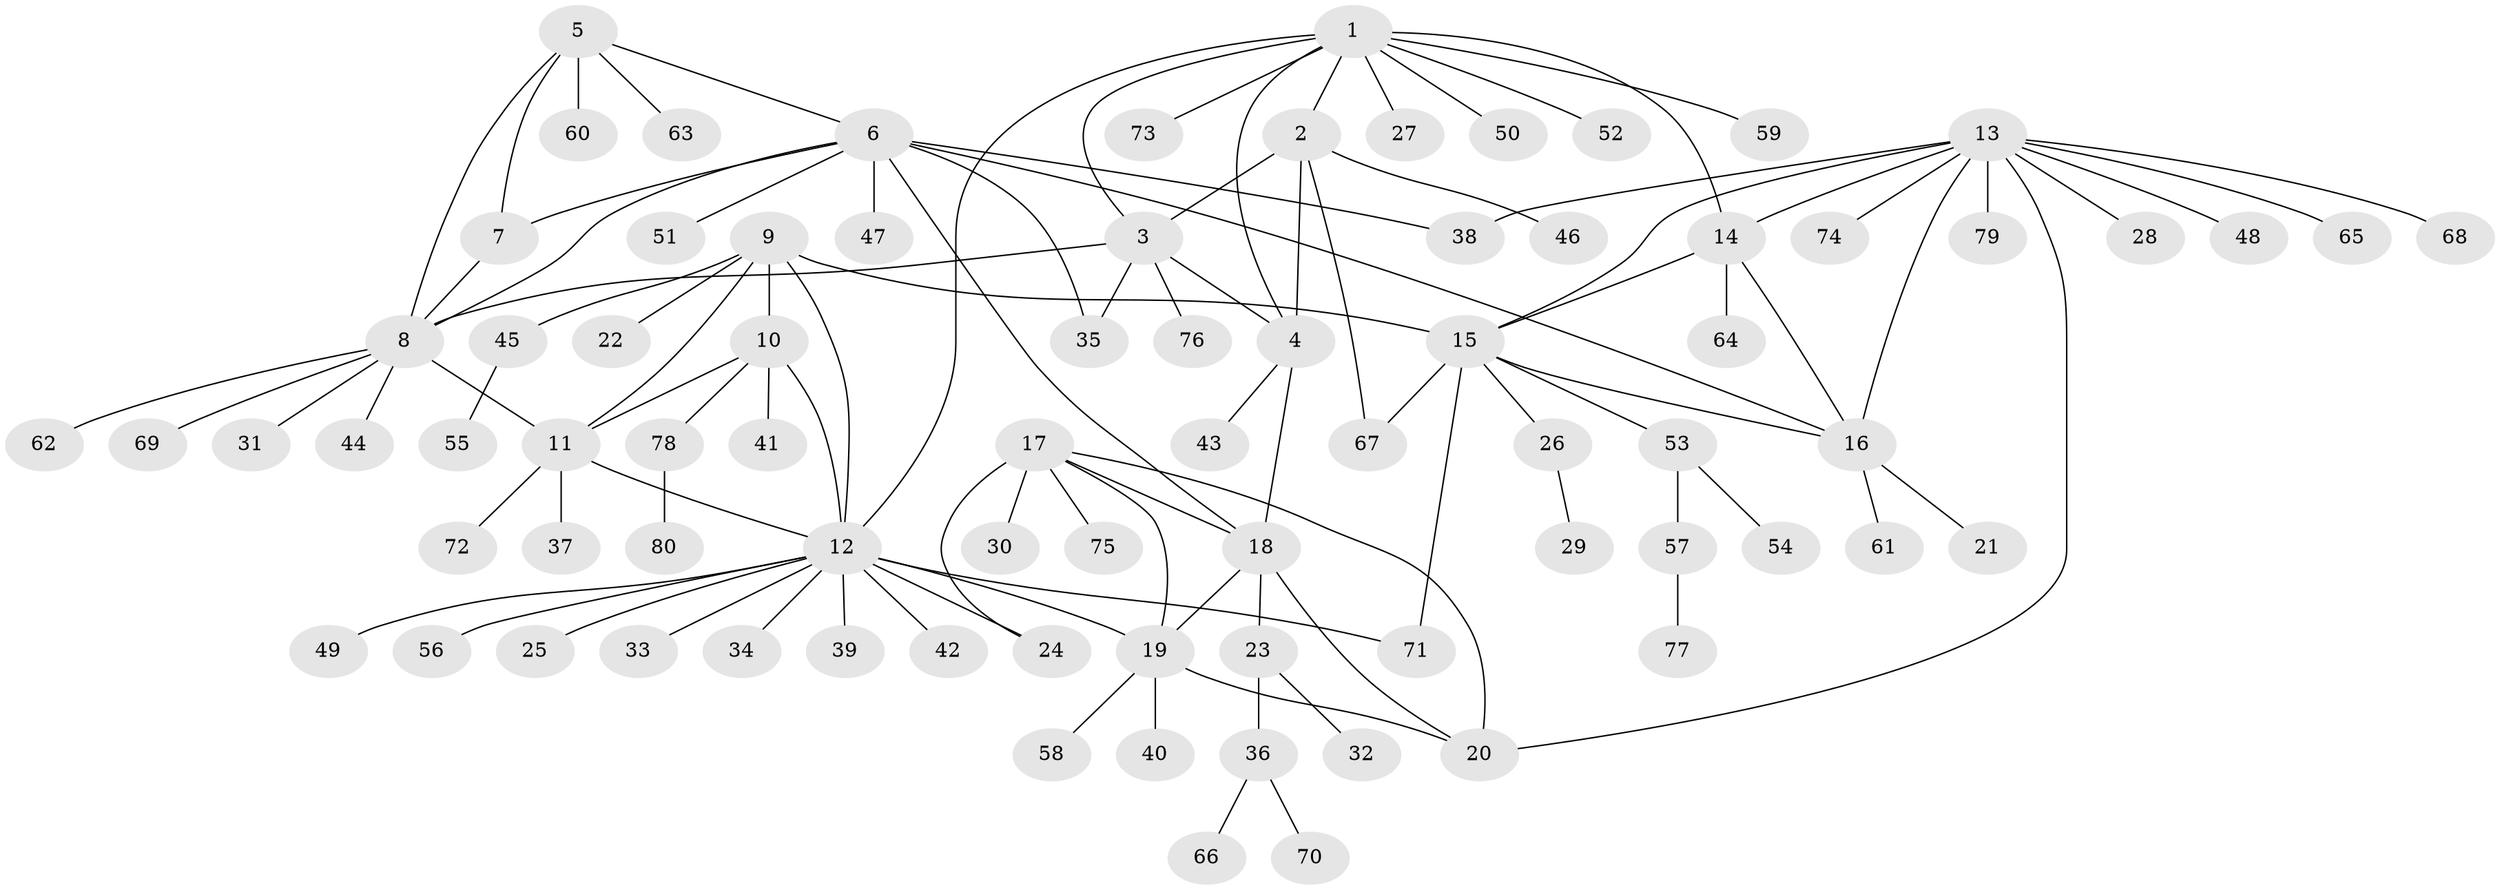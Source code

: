 // Generated by graph-tools (version 1.1) at 2025/50/03/09/25 03:50:31]
// undirected, 80 vertices, 105 edges
graph export_dot {
graph [start="1"]
  node [color=gray90,style=filled];
  1;
  2;
  3;
  4;
  5;
  6;
  7;
  8;
  9;
  10;
  11;
  12;
  13;
  14;
  15;
  16;
  17;
  18;
  19;
  20;
  21;
  22;
  23;
  24;
  25;
  26;
  27;
  28;
  29;
  30;
  31;
  32;
  33;
  34;
  35;
  36;
  37;
  38;
  39;
  40;
  41;
  42;
  43;
  44;
  45;
  46;
  47;
  48;
  49;
  50;
  51;
  52;
  53;
  54;
  55;
  56;
  57;
  58;
  59;
  60;
  61;
  62;
  63;
  64;
  65;
  66;
  67;
  68;
  69;
  70;
  71;
  72;
  73;
  74;
  75;
  76;
  77;
  78;
  79;
  80;
  1 -- 2;
  1 -- 3;
  1 -- 4;
  1 -- 12;
  1 -- 14;
  1 -- 27;
  1 -- 50;
  1 -- 52;
  1 -- 59;
  1 -- 73;
  2 -- 3;
  2 -- 4;
  2 -- 46;
  2 -- 67;
  3 -- 4;
  3 -- 8;
  3 -- 35;
  3 -- 76;
  4 -- 18;
  4 -- 43;
  5 -- 6;
  5 -- 7;
  5 -- 8;
  5 -- 60;
  5 -- 63;
  6 -- 7;
  6 -- 8;
  6 -- 16;
  6 -- 18;
  6 -- 35;
  6 -- 38;
  6 -- 47;
  6 -- 51;
  7 -- 8;
  8 -- 11;
  8 -- 31;
  8 -- 44;
  8 -- 62;
  8 -- 69;
  9 -- 10;
  9 -- 11;
  9 -- 12;
  9 -- 15;
  9 -- 22;
  9 -- 45;
  10 -- 11;
  10 -- 12;
  10 -- 41;
  10 -- 78;
  11 -- 12;
  11 -- 37;
  11 -- 72;
  12 -- 19;
  12 -- 24;
  12 -- 25;
  12 -- 33;
  12 -- 34;
  12 -- 39;
  12 -- 42;
  12 -- 49;
  12 -- 56;
  12 -- 71;
  13 -- 14;
  13 -- 15;
  13 -- 16;
  13 -- 20;
  13 -- 28;
  13 -- 38;
  13 -- 48;
  13 -- 65;
  13 -- 68;
  13 -- 74;
  13 -- 79;
  14 -- 15;
  14 -- 16;
  14 -- 64;
  15 -- 16;
  15 -- 26;
  15 -- 53;
  15 -- 67;
  15 -- 71;
  16 -- 21;
  16 -- 61;
  17 -- 18;
  17 -- 19;
  17 -- 20;
  17 -- 24;
  17 -- 30;
  17 -- 75;
  18 -- 19;
  18 -- 20;
  18 -- 23;
  19 -- 20;
  19 -- 40;
  19 -- 58;
  23 -- 32;
  23 -- 36;
  26 -- 29;
  36 -- 66;
  36 -- 70;
  45 -- 55;
  53 -- 54;
  53 -- 57;
  57 -- 77;
  78 -- 80;
}

